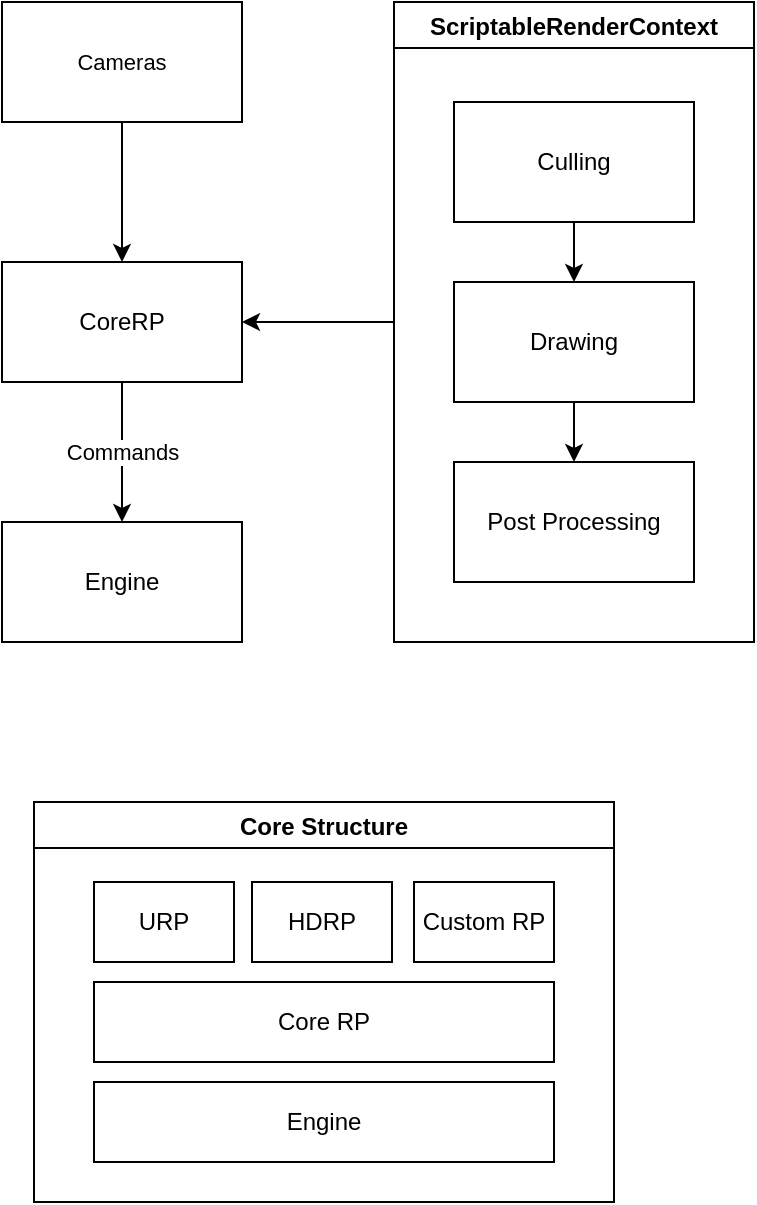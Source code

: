 <mxfile version="15.9.1" type="github">
  <diagram id="IQbRNcUlZCxby9lTR7-g" name="Page-1">
    <mxGraphModel dx="1550" dy="827" grid="1" gridSize="10" guides="1" tooltips="1" connect="1" arrows="1" fold="1" page="1" pageScale="1" pageWidth="827" pageHeight="1169" math="0" shadow="0">
      <root>
        <mxCell id="0" />
        <mxCell id="1" parent="0" />
        <mxCell id="6WZFq6Dg8Aul4Ds419DR-10" value="Commands" style="edgeStyle=orthogonalEdgeStyle;rounded=0;orthogonalLoop=1;jettySize=auto;html=1;" edge="1" parent="1" source="6WZFq6Dg8Aul4Ds419DR-6" target="6WZFq6Dg8Aul4Ds419DR-9">
          <mxGeometry relative="1" as="geometry" />
        </mxCell>
        <mxCell id="6WZFq6Dg8Aul4Ds419DR-6" value="CoreRP" style="rounded=0;whiteSpace=wrap;html=1;" vertex="1" parent="1">
          <mxGeometry x="264" y="340" width="120" height="60" as="geometry" />
        </mxCell>
        <mxCell id="6WZFq6Dg8Aul4Ds419DR-8" value="" style="edgeStyle=orthogonalEdgeStyle;rounded=0;orthogonalLoop=1;jettySize=auto;html=1;" edge="1" parent="1" source="6WZFq6Dg8Aul4Ds419DR-7" target="6WZFq6Dg8Aul4Ds419DR-6">
          <mxGeometry relative="1" as="geometry" />
        </mxCell>
        <mxCell id="6WZFq6Dg8Aul4Ds419DR-7" value="&lt;span style=&quot;font-size: 11px ; background-color: rgb(255 , 255 , 255)&quot;&gt;Cameras&lt;/span&gt;" style="rounded=0;whiteSpace=wrap;html=1;" vertex="1" parent="1">
          <mxGeometry x="264" y="210" width="120" height="60" as="geometry" />
        </mxCell>
        <mxCell id="6WZFq6Dg8Aul4Ds419DR-9" value="Engine" style="rounded=0;whiteSpace=wrap;html=1;" vertex="1" parent="1">
          <mxGeometry x="264" y="470" width="120" height="60" as="geometry" />
        </mxCell>
        <mxCell id="6WZFq6Dg8Aul4Ds419DR-11" value="ScriptableRenderContext" style="swimlane;" vertex="1" parent="1">
          <mxGeometry x="460" y="210" width="180" height="320" as="geometry">
            <mxRectangle x="430" y="290" width="210" height="23" as="alternateBounds" />
          </mxGeometry>
        </mxCell>
        <mxCell id="6WZFq6Dg8Aul4Ds419DR-16" value="" style="edgeStyle=orthogonalEdgeStyle;rounded=0;orthogonalLoop=1;jettySize=auto;html=1;" edge="1" parent="6WZFq6Dg8Aul4Ds419DR-11" source="6WZFq6Dg8Aul4Ds419DR-12" target="6WZFq6Dg8Aul4Ds419DR-13">
          <mxGeometry relative="1" as="geometry" />
        </mxCell>
        <mxCell id="6WZFq6Dg8Aul4Ds419DR-12" value="Culling" style="rounded=0;whiteSpace=wrap;html=1;" vertex="1" parent="6WZFq6Dg8Aul4Ds419DR-11">
          <mxGeometry x="30" y="50" width="120" height="60" as="geometry" />
        </mxCell>
        <mxCell id="6WZFq6Dg8Aul4Ds419DR-17" value="" style="edgeStyle=orthogonalEdgeStyle;rounded=0;orthogonalLoop=1;jettySize=auto;html=1;" edge="1" parent="6WZFq6Dg8Aul4Ds419DR-11" source="6WZFq6Dg8Aul4Ds419DR-13" target="6WZFq6Dg8Aul4Ds419DR-14">
          <mxGeometry relative="1" as="geometry" />
        </mxCell>
        <mxCell id="6WZFq6Dg8Aul4Ds419DR-13" value="Drawing" style="rounded=0;whiteSpace=wrap;html=1;" vertex="1" parent="6WZFq6Dg8Aul4Ds419DR-11">
          <mxGeometry x="30" y="140" width="120" height="60" as="geometry" />
        </mxCell>
        <mxCell id="6WZFq6Dg8Aul4Ds419DR-14" value="Post Processing" style="rounded=0;whiteSpace=wrap;html=1;" vertex="1" parent="6WZFq6Dg8Aul4Ds419DR-11">
          <mxGeometry x="30" y="230" width="120" height="60" as="geometry" />
        </mxCell>
        <mxCell id="6WZFq6Dg8Aul4Ds419DR-18" value="" style="edgeStyle=orthogonalEdgeStyle;rounded=0;orthogonalLoop=1;jettySize=auto;html=1;exitX=0;exitY=0.5;exitDx=0;exitDy=0;" edge="1" parent="1" source="6WZFq6Dg8Aul4Ds419DR-11" target="6WZFq6Dg8Aul4Ds419DR-6">
          <mxGeometry relative="1" as="geometry">
            <mxPoint x="334" y="280" as="sourcePoint" />
            <mxPoint x="334" y="350" as="targetPoint" />
          </mxGeometry>
        </mxCell>
        <mxCell id="6WZFq6Dg8Aul4Ds419DR-26" value="Core Structure" style="swimlane;" vertex="1" parent="1">
          <mxGeometry x="280" y="610" width="290" height="200" as="geometry" />
        </mxCell>
        <mxCell id="6WZFq6Dg8Aul4Ds419DR-20" value="Engine" style="whiteSpace=wrap;html=1;align=center;" vertex="1" parent="6WZFq6Dg8Aul4Ds419DR-26">
          <mxGeometry x="30" y="140" width="230" height="40" as="geometry" />
        </mxCell>
        <mxCell id="6WZFq6Dg8Aul4Ds419DR-21" value="Core RP" style="whiteSpace=wrap;html=1;align=center;" vertex="1" parent="6WZFq6Dg8Aul4Ds419DR-26">
          <mxGeometry x="30" y="90" width="230" height="40" as="geometry" />
        </mxCell>
        <mxCell id="6WZFq6Dg8Aul4Ds419DR-22" value="URP" style="whiteSpace=wrap;html=1;align=center;" vertex="1" parent="6WZFq6Dg8Aul4Ds419DR-26">
          <mxGeometry x="30" y="40" width="70" height="40" as="geometry" />
        </mxCell>
        <mxCell id="6WZFq6Dg8Aul4Ds419DR-23" value="HDRP" style="whiteSpace=wrap;html=1;align=center;" vertex="1" parent="6WZFq6Dg8Aul4Ds419DR-26">
          <mxGeometry x="109" y="40" width="70" height="40" as="geometry" />
        </mxCell>
        <mxCell id="6WZFq6Dg8Aul4Ds419DR-24" value="Custom RP" style="whiteSpace=wrap;html=1;align=center;" vertex="1" parent="6WZFq6Dg8Aul4Ds419DR-26">
          <mxGeometry x="190" y="40" width="70" height="40" as="geometry" />
        </mxCell>
      </root>
    </mxGraphModel>
  </diagram>
</mxfile>
